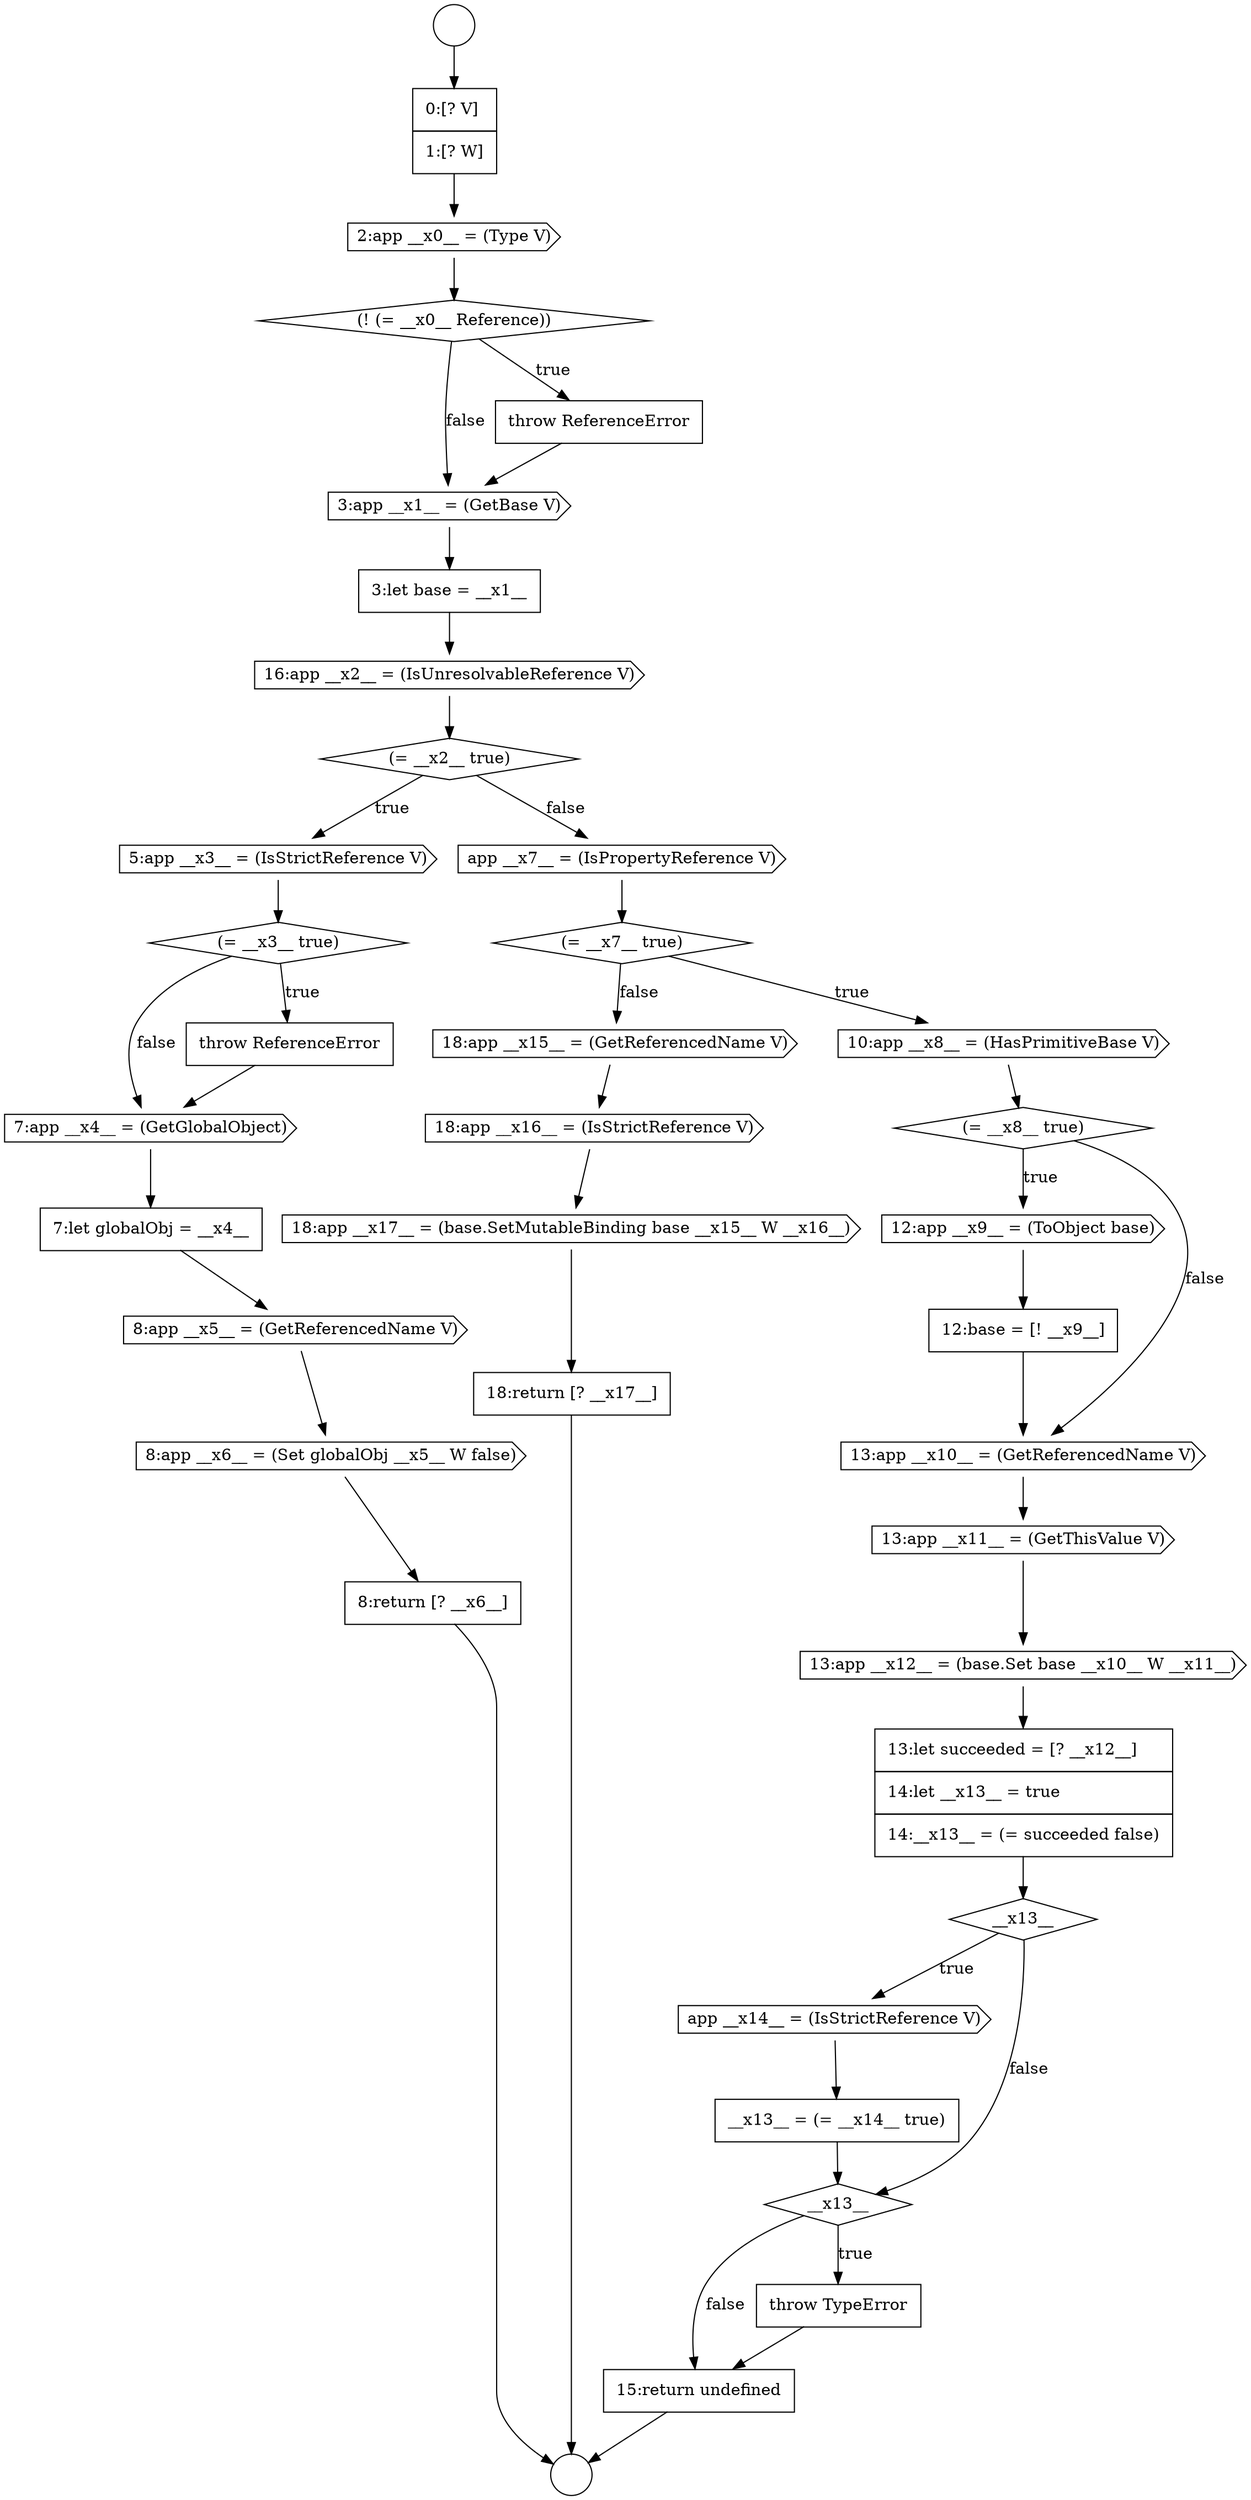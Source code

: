 digraph {
  node340 [shape=cds, label=<<font color="black">app __x14__ = (IsStrictReference V)</font>> color="black" fillcolor="white" style=filled]
  node320 [shape=diamond, label=<<font color="black">(= __x2__ true)</font>> color="black" fillcolor="white" style=filled]
  node344 [shape=none, margin=0, label=<<font color="black">
    <table border="0" cellborder="1" cellspacing="0" cellpadding="10">
      <tr><td align="left">15:return undefined</td></tr>
    </table>
  </font>> color="black" fillcolor="white" style=filled]
  node312 [shape=circle label=" " color="black" fillcolor="white" style=filled]
  node334 [shape=none, margin=0, label=<<font color="black">
    <table border="0" cellborder="1" cellspacing="0" cellpadding="10">
      <tr><td align="left">12:base = [! __x9__]</td></tr>
    </table>
  </font>> color="black" fillcolor="white" style=filled]
  node317 [shape=cds, label=<<font color="black">3:app __x1__ = (GetBase V)</font>> color="black" fillcolor="white" style=filled]
  node318 [shape=none, margin=0, label=<<font color="black">
    <table border="0" cellborder="1" cellspacing="0" cellpadding="10">
      <tr><td align="left">3:let base = __x1__</td></tr>
    </table>
  </font>> color="black" fillcolor="white" style=filled]
  node342 [shape=diamond, label=<<font color="black">__x13__</font>> color="black" fillcolor="white" style=filled]
  node327 [shape=cds, label=<<font color="black">8:app __x6__ = (Set globalObj __x5__ W false)</font>> color="black" fillcolor="white" style=filled]
  node319 [shape=cds, label=<<font color="black">16:app __x2__ = (IsUnresolvableReference V)</font>> color="black" fillcolor="white" style=filled]
  node346 [shape=cds, label=<<font color="black">18:app __x16__ = (IsStrictReference V)</font>> color="black" fillcolor="white" style=filled]
  node315 [shape=diamond, label=<<font color="black">(! (= __x0__ Reference))</font>> color="black" fillcolor="white" style=filled]
  node332 [shape=diamond, label=<<font color="black">(= __x8__ true)</font>> color="black" fillcolor="white" style=filled]
  node347 [shape=cds, label=<<font color="black">18:app __x17__ = (base.SetMutableBinding base __x15__ W __x16__)</font>> color="black" fillcolor="white" style=filled]
  node333 [shape=cds, label=<<font color="black">12:app __x9__ = (ToObject base)</font>> color="black" fillcolor="white" style=filled]
  node325 [shape=none, margin=0, label=<<font color="black">
    <table border="0" cellborder="1" cellspacing="0" cellpadding="10">
      <tr><td align="left">7:let globalObj = __x4__</td></tr>
    </table>
  </font>> color="black" fillcolor="white" style=filled]
  node316 [shape=none, margin=0, label=<<font color="black">
    <table border="0" cellborder="1" cellspacing="0" cellpadding="10">
      <tr><td align="left">throw ReferenceError</td></tr>
    </table>
  </font>> color="black" fillcolor="white" style=filled]
  node321 [shape=cds, label=<<font color="black">5:app __x3__ = (IsStrictReference V)</font>> color="black" fillcolor="white" style=filled]
  node348 [shape=none, margin=0, label=<<font color="black">
    <table border="0" cellborder="1" cellspacing="0" cellpadding="10">
      <tr><td align="left">18:return [? __x17__]</td></tr>
    </table>
  </font>> color="black" fillcolor="white" style=filled]
  node329 [shape=cds, label=<<font color="black">app __x7__ = (IsPropertyReference V)</font>> color="black" fillcolor="white" style=filled]
  node324 [shape=cds, label=<<font color="black">7:app __x4__ = (GetGlobalObject)</font>> color="black" fillcolor="white" style=filled]
  node328 [shape=none, margin=0, label=<<font color="black">
    <table border="0" cellborder="1" cellspacing="0" cellpadding="10">
      <tr><td align="left">8:return [? __x6__]</td></tr>
    </table>
  </font>> color="black" fillcolor="white" style=filled]
  node339 [shape=diamond, label=<<font color="black">__x13__</font>> color="black" fillcolor="white" style=filled]
  node343 [shape=none, margin=0, label=<<font color="black">
    <table border="0" cellborder="1" cellspacing="0" cellpadding="10">
      <tr><td align="left">throw TypeError</td></tr>
    </table>
  </font>> color="black" fillcolor="white" style=filled]
  node311 [shape=circle label=" " color="black" fillcolor="white" style=filled]
  node313 [shape=none, margin=0, label=<<font color="black">
    <table border="0" cellborder="1" cellspacing="0" cellpadding="10">
      <tr><td align="left">0:[? V]</td></tr>
      <tr><td align="left">1:[? W]</td></tr>
    </table>
  </font>> color="black" fillcolor="white" style=filled]
  node335 [shape=cds, label=<<font color="black">13:app __x10__ = (GetReferencedName V)</font>> color="black" fillcolor="white" style=filled]
  node345 [shape=cds, label=<<font color="black">18:app __x15__ = (GetReferencedName V)</font>> color="black" fillcolor="white" style=filled]
  node323 [shape=none, margin=0, label=<<font color="black">
    <table border="0" cellborder="1" cellspacing="0" cellpadding="10">
      <tr><td align="left">throw ReferenceError</td></tr>
    </table>
  </font>> color="black" fillcolor="white" style=filled]
  node330 [shape=diamond, label=<<font color="black">(= __x7__ true)</font>> color="black" fillcolor="white" style=filled]
  node331 [shape=cds, label=<<font color="black">10:app __x8__ = (HasPrimitiveBase V)</font>> color="black" fillcolor="white" style=filled]
  node338 [shape=none, margin=0, label=<<font color="black">
    <table border="0" cellborder="1" cellspacing="0" cellpadding="10">
      <tr><td align="left">13:let succeeded = [? __x12__]</td></tr>
      <tr><td align="left">14:let __x13__ = true</td></tr>
      <tr><td align="left">14:__x13__ = (= succeeded false)</td></tr>
    </table>
  </font>> color="black" fillcolor="white" style=filled]
  node336 [shape=cds, label=<<font color="black">13:app __x11__ = (GetThisValue V)</font>> color="black" fillcolor="white" style=filled]
  node314 [shape=cds, label=<<font color="black">2:app __x0__ = (Type V)</font>> color="black" fillcolor="white" style=filled]
  node326 [shape=cds, label=<<font color="black">8:app __x5__ = (GetReferencedName V)</font>> color="black" fillcolor="white" style=filled]
  node341 [shape=none, margin=0, label=<<font color="black">
    <table border="0" cellborder="1" cellspacing="0" cellpadding="10">
      <tr><td align="left">__x13__ = (= __x14__ true)</td></tr>
    </table>
  </font>> color="black" fillcolor="white" style=filled]
  node322 [shape=diamond, label=<<font color="black">(= __x3__ true)</font>> color="black" fillcolor="white" style=filled]
  node337 [shape=cds, label=<<font color="black">13:app __x12__ = (base.Set base __x10__ W __x11__)</font>> color="black" fillcolor="white" style=filled]
  node348 -> node312 [ color="black"]
  node345 -> node346 [ color="black"]
  node332 -> node333 [label=<<font color="black">true</font>> color="black"]
  node332 -> node335 [label=<<font color="black">false</font>> color="black"]
  node311 -> node313 [ color="black"]
  node316 -> node317 [ color="black"]
  node319 -> node320 [ color="black"]
  node336 -> node337 [ color="black"]
  node317 -> node318 [ color="black"]
  node340 -> node341 [ color="black"]
  node325 -> node326 [ color="black"]
  node315 -> node316 [label=<<font color="black">true</font>> color="black"]
  node315 -> node317 [label=<<font color="black">false</font>> color="black"]
  node338 -> node339 [ color="black"]
  node335 -> node336 [ color="black"]
  node322 -> node323 [label=<<font color="black">true</font>> color="black"]
  node322 -> node324 [label=<<font color="black">false</font>> color="black"]
  node347 -> node348 [ color="black"]
  node318 -> node319 [ color="black"]
  node320 -> node321 [label=<<font color="black">true</font>> color="black"]
  node320 -> node329 [label=<<font color="black">false</font>> color="black"]
  node323 -> node324 [ color="black"]
  node334 -> node335 [ color="black"]
  node328 -> node312 [ color="black"]
  node341 -> node342 [ color="black"]
  node343 -> node344 [ color="black"]
  node337 -> node338 [ color="black"]
  node329 -> node330 [ color="black"]
  node342 -> node343 [label=<<font color="black">true</font>> color="black"]
  node342 -> node344 [label=<<font color="black">false</font>> color="black"]
  node331 -> node332 [ color="black"]
  node313 -> node314 [ color="black"]
  node339 -> node340 [label=<<font color="black">true</font>> color="black"]
  node339 -> node342 [label=<<font color="black">false</font>> color="black"]
  node344 -> node312 [ color="black"]
  node324 -> node325 [ color="black"]
  node326 -> node327 [ color="black"]
  node327 -> node328 [ color="black"]
  node333 -> node334 [ color="black"]
  node314 -> node315 [ color="black"]
  node321 -> node322 [ color="black"]
  node330 -> node331 [label=<<font color="black">true</font>> color="black"]
  node330 -> node345 [label=<<font color="black">false</font>> color="black"]
  node346 -> node347 [ color="black"]
}
